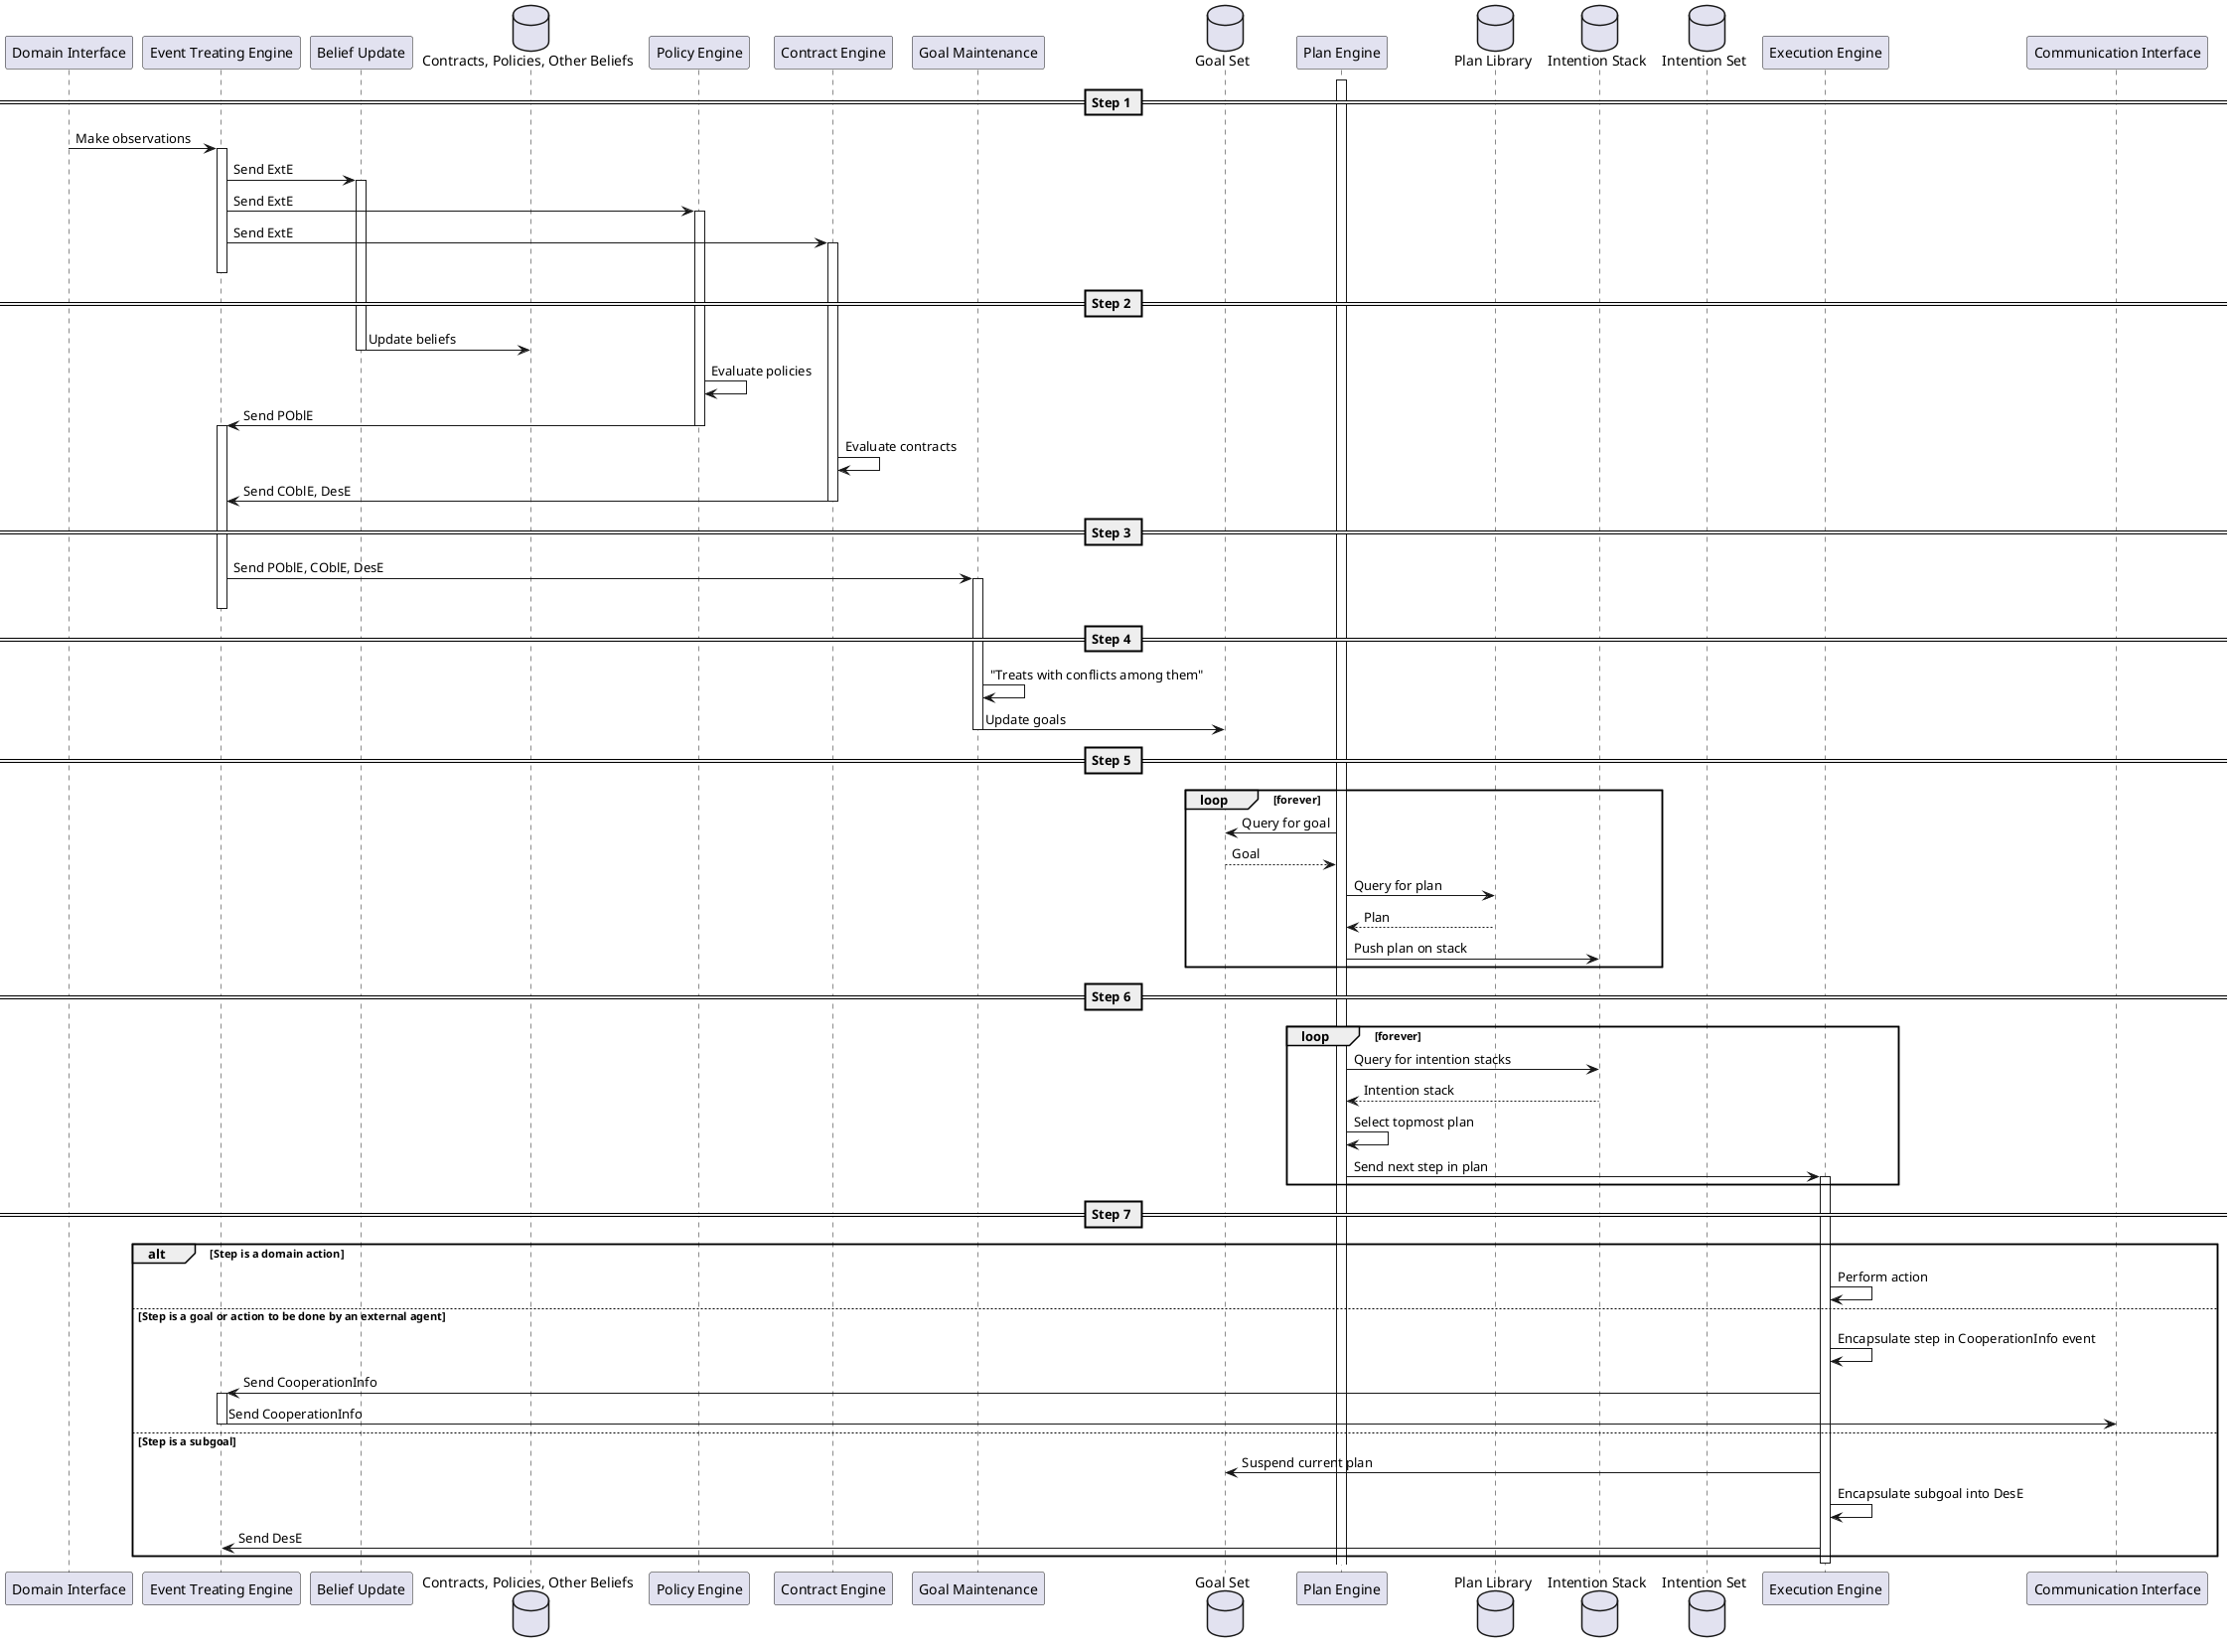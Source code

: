 @startuml
participant "Domain Interface"
participant "Event Treating Engine"
participant "Belief Update"
database "Contracts, Policies, Other Beliefs"
participant "Policy Engine"
participant "Contract Engine"
participant "Goal Maintenance"
database "Goal Set"
participant "Plan Engine"
database "Plan Library"
database "Intention Stack"
database "Intention Set"

participant "Execution Engine"
participant "Communication Interface"

activate "Plan Engine"

== Step 1 ==

"Domain Interface" -> "Event Treating Engine" ++: Make observations
"Event Treating Engine" -> "Belief Update" ++ : Send ExtE
"Event Treating Engine" -> "Policy Engine" ++ : Send ExtE
"Event Treating Engine" -> "Contract Engine" ++ : Send ExtE
deactivate "Event Treating Engine"

== Step 2 ==

"Belief Update" -> "Contracts, Policies, Other Beliefs" -- : Update beliefs

"Policy Engine" -> "Policy Engine" : Evaluate policies
"Policy Engine" -> "Event Treating Engine" -- : Send POblE

activate "Event Treating Engine"

"Contract Engine" -> "Contract Engine" : Evaluate contracts
"Contract Engine" -> "Event Treating Engine" -- : Send COblE, DesE

== Step 3 ==

"Event Treating Engine" -> "Goal Maintenance" ++ : Send POblE, COblE, DesE
deactivate "Event Treating Engine"

== Step 4 ==

"Goal Maintenance" -> "Goal Maintenance" : "Treats with conflicts among them"
"Goal Maintenance" -> "Goal Set" -- : Update goals

== Step 5 ==

loop forever
    "Plan Engine" -> "Goal Set" : Query for goal
    "Plan Engine" <-- "Goal Set" : Goal
    "Plan Engine" -> "Plan Library" : Query for plan
    "Plan Engine" <-- "Plan Library" : Plan
    "Plan Engine" -> "Intention Stack" : Push plan on stack
end

== Step 6 ==

loop forever
    "Plan Engine" -> "Intention Stack" : Query for intention stacks
    "Plan Engine" <-- "Intention Stack" : Intention stack
    "Plan Engine" -> "Plan Engine" : Select topmost plan
    "Plan Engine" -> "Execution Engine" ++ : Send next step in plan
end

== Step 7 ==

alt Step is a domain action
    "Execution Engine" -> "Execution Engine" : Perform action
else Step is a goal or action to be done by an external agent
    "Execution Engine" -> "Execution Engine" : Encapsulate step in CooperationInfo event
    "Execution Engine" -> "Event Treating Engine" ++ : Send CooperationInfo
    "Event Treating Engine" -> "Communication Interface" -- : Send CooperationInfo
else Step is a subgoal
    "Execution Engine" -> "Goal Set" : Suspend current plan
    "Execution Engine" -> "Execution Engine" : Encapsulate subgoal into DesE
    "Execution Engine" -> "Event Treating Engine" : Send DesE
end
deactivate "Execution Engine"

@enduml

